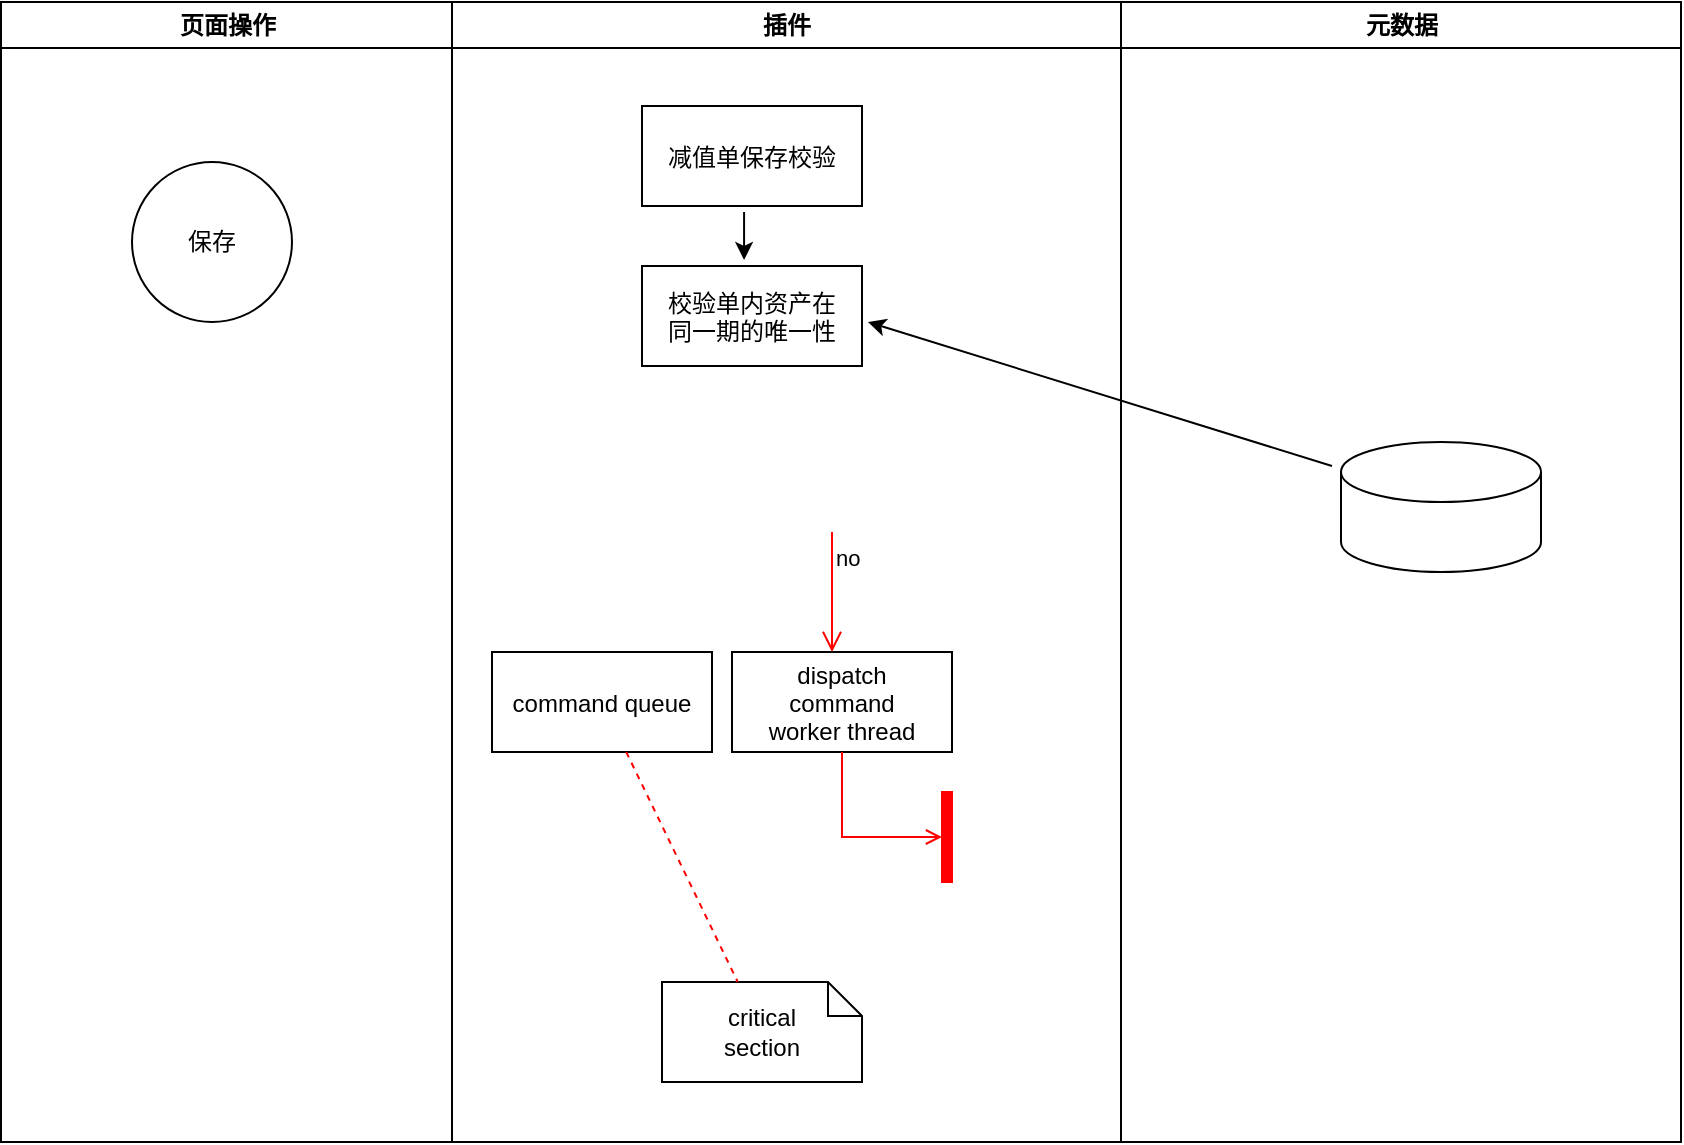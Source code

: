 <mxfile version="16.6.5" type="github">
  <diagram name="Page-1" id="e7e014a7-5840-1c2e-5031-d8a46d1fe8dd">
    <mxGraphModel dx="1422" dy="794" grid="1" gridSize="10" guides="1" tooltips="1" connect="1" arrows="1" fold="1" page="1" pageScale="1" pageWidth="1169" pageHeight="826" background="none" math="0" shadow="0">
      <root>
        <mxCell id="0" />
        <mxCell id="1" parent="0" />
        <mxCell id="2" value="页面操作" style="swimlane;whiteSpace=wrap" parent="1" vertex="1">
          <mxGeometry x="164.5" y="128" width="225.5" height="570" as="geometry" />
        </mxCell>
        <mxCell id="EH8jYJosOtOeuhWnZdbH-41" value="保存" style="ellipse;whiteSpace=wrap;html=1;aspect=fixed;" vertex="1" parent="2">
          <mxGeometry x="65.5" y="80" width="80" height="80" as="geometry" />
        </mxCell>
        <mxCell id="3" value="插件" style="swimlane;whiteSpace=wrap" parent="1" vertex="1">
          <mxGeometry x="390" y="128" width="334.5" height="570" as="geometry" />
        </mxCell>
        <mxCell id="15" value="减值单保存校验" style="" parent="3" vertex="1">
          <mxGeometry x="95" y="52" width="110" height="50" as="geometry" />
        </mxCell>
        <mxCell id="16" value="校验单内资产在&#xa;同一期的唯一性" style="" parent="3" vertex="1">
          <mxGeometry x="95" y="132" width="110" height="50" as="geometry" />
        </mxCell>
        <mxCell id="18" value="command queue" style="" parent="3" vertex="1">
          <mxGeometry x="20" y="325" width="110" height="50" as="geometry" />
        </mxCell>
        <mxCell id="23" value="no" style="edgeStyle=elbowEdgeStyle;elbow=horizontal;align=left;verticalAlign=top;endArrow=open;endSize=8;strokeColor=#FF0000;endFill=1;rounded=0" parent="3" target="30" edge="1">
          <mxGeometry x="-1" relative="1" as="geometry">
            <mxPoint x="190" y="305" as="targetPoint" />
            <mxPoint x="190" y="265" as="sourcePoint" />
          </mxGeometry>
        </mxCell>
        <mxCell id="30" value="dispatch&#xa;command&#xa;worker thread" style="" parent="3" vertex="1">
          <mxGeometry x="140" y="325" width="110" height="50" as="geometry" />
        </mxCell>
        <mxCell id="31" value="critical&#xa;section" style="shape=note;whiteSpace=wrap;size=17" parent="3" vertex="1">
          <mxGeometry x="105" y="490" width="100" height="50" as="geometry" />
        </mxCell>
        <mxCell id="32" value="" style="endArrow=none;strokeColor=#FF0000;endFill=0;rounded=0;dashed=1" parent="3" source="18" target="31" edge="1">
          <mxGeometry relative="1" as="geometry" />
        </mxCell>
        <mxCell id="34" value="" style="whiteSpace=wrap;strokeColor=#FF0000;fillColor=#FF0000" parent="3" vertex="1">
          <mxGeometry x="245" y="395" width="5" height="45" as="geometry" />
        </mxCell>
        <mxCell id="41" value="" style="edgeStyle=elbowEdgeStyle;elbow=horizontal;entryX=0;entryY=0.5;strokeColor=#FF0000;endArrow=open;endFill=1;rounded=0" parent="3" source="30" target="34" edge="1">
          <mxGeometry width="100" height="100" relative="1" as="geometry">
            <mxPoint x="60" y="480" as="sourcePoint" />
            <mxPoint x="160" y="380" as="targetPoint" />
            <Array as="points">
              <mxPoint x="195" y="400" />
            </Array>
          </mxGeometry>
        </mxCell>
        <mxCell id="EH8jYJosOtOeuhWnZdbH-44" value="" style="endArrow=classic;html=1;rounded=0;exitX=0.464;exitY=1.06;exitDx=0;exitDy=0;exitPerimeter=0;entryX=0.464;entryY=-0.06;entryDx=0;entryDy=0;entryPerimeter=0;" edge="1" parent="3" source="15" target="16">
          <mxGeometry width="50" height="50" relative="1" as="geometry">
            <mxPoint x="170" y="302" as="sourcePoint" />
            <mxPoint x="220" y="252" as="targetPoint" />
          </mxGeometry>
        </mxCell>
        <mxCell id="4" value="元数据" style="swimlane;whiteSpace=wrap" parent="1" vertex="1">
          <mxGeometry x="724.5" y="128" width="280" height="570" as="geometry" />
        </mxCell>
        <mxCell id="EH8jYJosOtOeuhWnZdbH-45" value="" style="shape=cylinder3;whiteSpace=wrap;html=1;boundedLbl=1;backgroundOutline=1;size=15;" vertex="1" parent="4">
          <mxGeometry x="110" y="220" width="100" height="65" as="geometry" />
        </mxCell>
        <mxCell id="EH8jYJosOtOeuhWnZdbH-46" value="" style="endArrow=classic;html=1;rounded=0;entryX=1.027;entryY=0.56;entryDx=0;entryDy=0;entryPerimeter=0;" edge="1" parent="1" target="16">
          <mxGeometry width="50" height="50" relative="1" as="geometry">
            <mxPoint x="830" y="360" as="sourcePoint" />
            <mxPoint x="610" y="380" as="targetPoint" />
          </mxGeometry>
        </mxCell>
      </root>
    </mxGraphModel>
  </diagram>
</mxfile>
